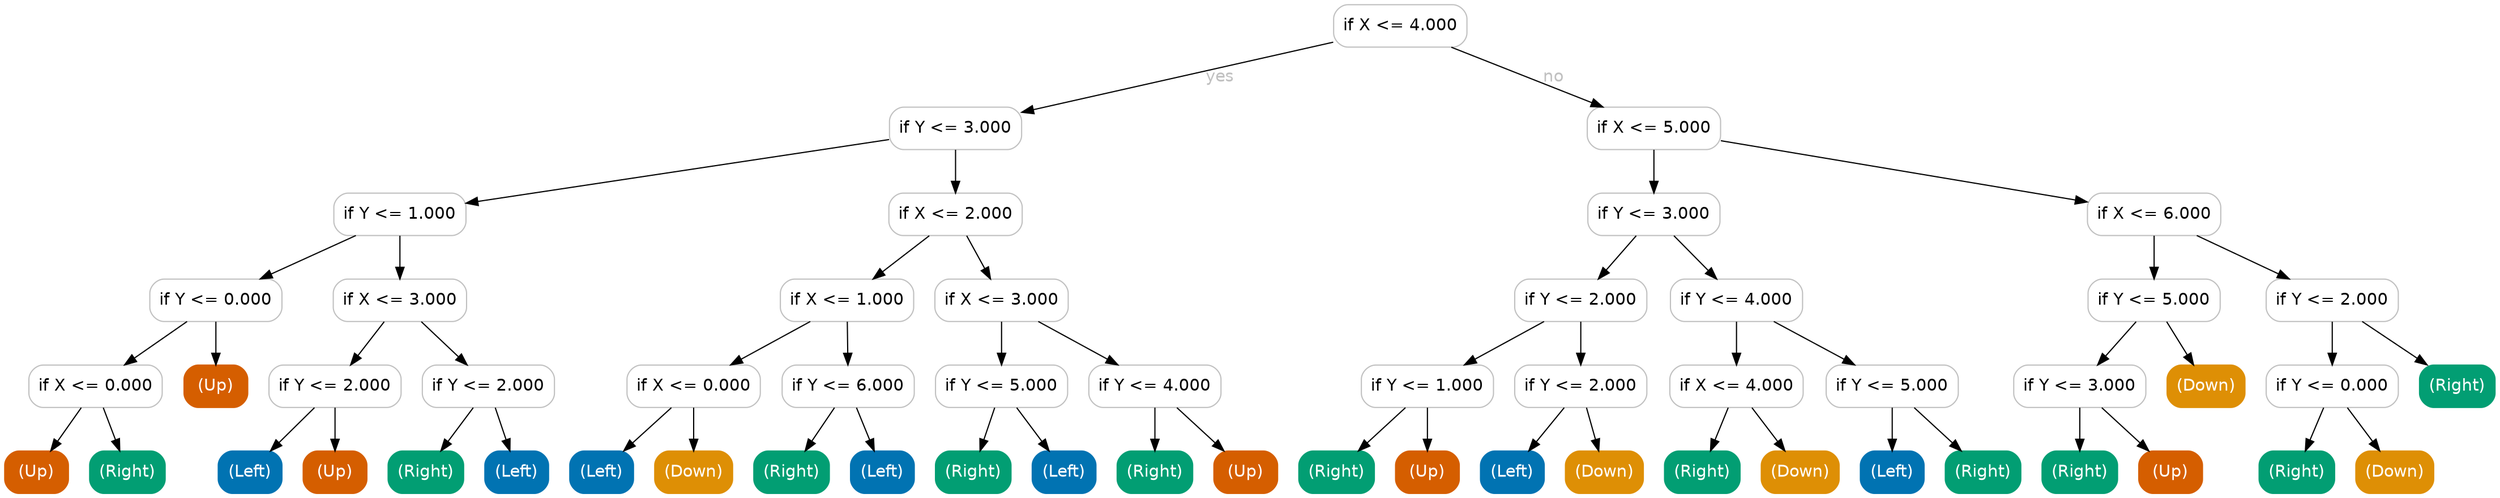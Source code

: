 digraph Tree {
	graph [bb="0,0,2111,415"];
	node [color=gray,
		fillcolor=white,
		fontname=helvetica,
		label="\N",
		shape=box,
		style="filled, rounded"
	];
	edge [fontname=helvetica];
	0	[height=0.5,
		label="if X <= 4.000",
		pos="1183,397",
		width=1.5694];
	1	[height=0.5,
		label="if Y <= 3.000",
		pos="806,310",
		width=1.5556];
	0 -> 1	[fontcolor=gray,
		label=yes,
		lp="1030.5,353.5",
		pos="e,862.08,323.64 1126.2,383.18 1058,367.81 943.92,342.1 871.95,325.87"];
	30	[height=0.5,
		label="if X <= 5.000",
		pos="1398,310",
		width=1.5694];
	0 -> 30	[fontcolor=gray,
		label=no,
		lp="1313,353.5",
		pos="e,1354.8,328.07 1226.2,378.9 1260.6,365.33 1308.7,346.29 1345.3,331.83"];
	2	[height=0.5,
		label="if Y <= 1.000",
		pos="335,237",
		width=1.5556];
	1 -> 2	[fontcolor=gray,
		pos="e,391.04,246.45 749.65,300.51 662.22,287.33 494.27,262.01 401.19,247.98"];
	15	[height=0.5,
		label="if X <= 2.000",
		pos="806,237",
		width=1.5694];
	1 -> 15	[fontcolor=gray,
		pos="e,806,255.03 806,291.81 806,283.79 806,274.05 806,265.07"];
	3	[height=0.5,
		label="if Y <= 0.000",
		pos="179,164",
		width=1.5556];
	2 -> 3	[fontcolor=gray,
		pos="e,216.6,182.11 297.63,218.99 276.09,209.19 248.8,196.77 225.82,186.31"];
	8	[height=0.5,
		label="if X <= 3.000",
		pos="335,164",
		width=1.5694];
	2 -> 8	[fontcolor=gray,
		pos="e,335,182.03 335,218.81 335,210.79 335,201.05 335,192.07"];
	4	[height=0.5,
		label="if X <= 0.000",
		pos="77,91",
		width=1.5694];
	3 -> 4	[fontcolor=gray,
		pos="e,101.59,109.11 154.57,145.99 141.17,136.67 124.37,124.97 109.84,114.86"];
	7	[color="#d55e00",
		fillcolor="#d55e00",
		fontcolor=white,
		height=0.5,
		label="(Up)",
		pos="179,91",
		width=0.75];
	3 -> 7	[fontcolor=gray,
		pos="e,179,109.03 179,145.81 179,137.79 179,128.05 179,119.07"];
	5	[color="#d55e00",
		fillcolor="#d55e00",
		fontcolor=white,
		height=0.5,
		label="(Up)",
		pos="27,18",
		width=0.75];
	4 -> 5	[fontcolor=gray,
		pos="e,38.992,36.029 64.896,72.813 58.878,64.266 51.486,53.769 44.833,44.323"];
	6	[color="#029e73",
		fillcolor="#029e73",
		fontcolor=white,
		height=0.5,
		label="(Right)",
		pos="104,18",
		width=0.88889];
	4 -> 6	[fontcolor=gray,
		pos="e,97.524,36.029 83.536,72.813 86.653,64.615 90.453,54.623 93.928,45.485"];
	9	[height=0.5,
		label="if Y <= 2.000",
		pos="280,91",
		width=1.5556];
	8 -> 9	[fontcolor=gray,
		pos="e,293.19,109.03 321.69,145.81 315,137.18 306.77,126.56 299.39,117.03"];
	12	[height=0.5,
		label="if Y <= 2.000",
		pos="410,91",
		width=1.5556];
	8 -> 12	[fontcolor=gray,
		pos="e,392.01,109.03 353.16,145.81 362.55,136.92 374.18,125.91 384.47,116.17"];
	10	[color="#0173b2",
		fillcolor="#0173b2",
		fontcolor=white,
		height=0.5,
		label="(Left)",
		pos="208,18",
		width=0.75];
	9 -> 10	[fontcolor=gray,
		pos="e,225.27,36.029 262.57,72.813 253.55,63.917 242.39,52.909 232.51,43.172"];
	11	[color="#d55e00",
		fillcolor="#d55e00",
		fontcolor=white,
		height=0.5,
		label="(Up)",
		pos="280,18",
		width=0.75];
	9 -> 11	[fontcolor=gray,
		pos="e,280,36.029 280,72.813 280,64.789 280,55.047 280,46.069"];
	13	[color="#029e73",
		fillcolor="#029e73",
		fontcolor=white,
		height=0.5,
		label="(Right)",
		pos="357,18",
		width=0.88889];
	12 -> 13	[fontcolor=gray,
		pos="e,369.71,36.029 397.17,72.813 390.79,64.266 382.95,53.769 375.9,44.323"];
	14	[color="#0173b2",
		fillcolor="#0173b2",
		fontcolor=white,
		height=0.5,
		label="(Left)",
		pos="434,18",
		width=0.75];
	12 -> 14	[fontcolor=gray,
		pos="e,428.24,36.029 415.81,72.813 418.55,64.702 421.89,54.836 424.95,45.777"];
	16	[height=0.5,
		label="if X <= 1.000",
		pos="714,164",
		width=1.5694];
	15 -> 16	[fontcolor=gray,
		pos="e,736.07,182.03 783.73,218.81 771.86,209.66 757.1,198.26 744.21,188.32"];
	23	[height=0.5,
		label="if X <= 3.000",
		pos="845,164",
		width=1.5694];
	15 -> 23	[fontcolor=gray,
		pos="e,835.65,182.03 815.44,218.81 820.04,210.44 825.67,200.2 830.77,190.9"];
	17	[height=0.5,
		label="if X <= 0.000",
		pos="584,91",
		width=1.5694];
	16 -> 17	[fontcolor=gray,
		pos="e,615.33,109.11 682.86,145.99 665.3,136.4 643.17,124.32 624.3,114.01"];
	20	[height=0.5,
		label="if Y <= 6.000",
		pos="715,91",
		width=1.5556];
	16 -> 20	[fontcolor=gray,
		pos="e,714.76,109.03 714.24,145.81 714.36,137.79 714.49,128.05 714.62,119.07"];
	18	[color="#0173b2",
		fillcolor="#0173b2",
		fontcolor=white,
		height=0.5,
		label="(Left)",
		pos="506,18",
		width=0.75];
	17 -> 18	[fontcolor=gray,
		pos="e,524.71,36.029 565.12,72.813 555.25,63.83 543.02,52.693 532.24,42.886"];
	19	[color="#de8f05",
		fillcolor="#de8f05",
		fontcolor=white,
		height=0.5,
		label="(Down)",
		pos="584,18",
		width=0.91667];
	17 -> 19	[fontcolor=gray,
		pos="e,584,36.029 584,72.813 584,64.789 584,55.047 584,46.069"];
	21	[color="#029e73",
		fillcolor="#029e73",
		fontcolor=white,
		height=0.5,
		label="(Right)",
		pos="667,18",
		width=0.88889];
	20 -> 21	[fontcolor=gray,
		pos="e,678.51,36.029 703.38,72.813 697.6,64.266 690.51,53.769 684.12,44.323"];
	22	[color="#0173b2",
		fillcolor="#0173b2",
		fontcolor=white,
		height=0.5,
		label="(Left)",
		pos="744,18",
		width=0.75];
	20 -> 22	[fontcolor=gray,
		pos="e,737.04,36.029 722.02,72.813 725.37,64.615 729.45,54.623 733.18,45.485"];
	24	[height=0.5,
		label="if Y <= 5.000",
		pos="845,91",
		width=1.5556];
	23 -> 24	[fontcolor=gray,
		pos="e,845,109.03 845,145.81 845,137.79 845,128.05 845,119.07"];
	27	[height=0.5,
		label="if Y <= 4.000",
		pos="975,91",
		width=1.5556];
	23 -> 27	[fontcolor=gray,
		pos="e,943.67,109.11 876.14,145.99 893.7,136.4 915.83,124.32 934.7,114.01"];
	25	[color="#029e73",
		fillcolor="#029e73",
		fontcolor=white,
		height=0.5,
		label="(Right)",
		pos="821,18",
		width=0.88889];
	24 -> 25	[fontcolor=gray,
		pos="e,826.76,36.029 839.19,72.813 836.45,64.702 833.11,54.836 830.05,45.777"];
	26	[color="#0173b2",
		fillcolor="#0173b2",
		fontcolor=white,
		height=0.5,
		label="(Left)",
		pos="898,18",
		width=0.75];
	24 -> 26	[fontcolor=gray,
		pos="e,885.29,36.029 857.83,72.813 864.21,64.266 872.05,53.769 879.1,44.323"];
	28	[color="#029e73",
		fillcolor="#029e73",
		fontcolor=white,
		height=0.5,
		label="(Right)",
		pos="975,18",
		width=0.88889];
	27 -> 28	[fontcolor=gray,
		pos="e,975,36.029 975,72.813 975,64.789 975,55.047 975,46.069"];
	29	[color="#d55e00",
		fillcolor="#d55e00",
		fontcolor=white,
		height=0.5,
		label="(Up)",
		pos="1052,18",
		width=0.75];
	27 -> 29	[fontcolor=gray,
		pos="e,1033.5,36.029 993.64,72.813 1003.4,63.83 1015.5,52.693 1026.1,42.886"];
	31	[height=0.5,
		label="if Y <= 3.000",
		pos="1398,237",
		width=1.5556];
	30 -> 31	[fontcolor=gray,
		pos="e,1398,255.03 1398,291.81 1398,283.79 1398,274.05 1398,265.07"];
	46	[height=0.5,
		label="if X <= 6.000",
		pos="1822,237",
		width=1.5694];
	30 -> 46	[fontcolor=gray,
		pos="e,1765.3,247.5 1454.7,299.5 1532.6,286.46 1672.4,263.06 1755.2,249.19"];
	32	[height=0.5,
		label="if Y <= 2.000",
		pos="1336,164",
		width=1.5556];
	31 -> 32	[fontcolor=gray,
		pos="e,1350.9,182.03 1383,218.81 1375.4,210.09 1366,199.34 1357.6,189.75"];
	39	[height=0.5,
		label="if Y <= 4.000",
		pos="1468,164",
		width=1.5556];
	31 -> 39	[fontcolor=gray,
		pos="e,1451.2,182.03 1414.9,218.81 1423.7,209.92 1434.6,198.91 1444.2,189.17"];
	33	[height=0.5,
		label="if Y <= 1.000",
		pos="1206,91",
		width=1.5556];
	32 -> 33	[fontcolor=gray,
		pos="e,1237.3,109.11 1304.9,145.99 1287.3,136.4 1265.2,124.32 1246.3,114.01"];
	36	[height=0.5,
		label="if Y <= 2.000",
		pos="1336,91",
		width=1.5556];
	32 -> 36	[fontcolor=gray,
		pos="e,1336,109.03 1336,145.81 1336,137.79 1336,128.05 1336,119.07"];
	34	[color="#029e73",
		fillcolor="#029e73",
		fontcolor=white,
		height=0.5,
		label="(Right)",
		pos="1129,18",
		width=0.88889];
	33 -> 34	[fontcolor=gray,
		pos="e,1147.5,36.029 1187.4,72.813 1177.6,63.83 1165.5,52.693 1154.9,42.886"];
	35	[color="#d55e00",
		fillcolor="#d55e00",
		fontcolor=white,
		height=0.5,
		label="(Up)",
		pos="1206,18",
		width=0.75];
	33 -> 35	[fontcolor=gray,
		pos="e,1206,36.029 1206,72.813 1206,64.789 1206,55.047 1206,46.069"];
	37	[color="#0173b2",
		fillcolor="#0173b2",
		fontcolor=white,
		height=0.5,
		label="(Left)",
		pos="1278,18",
		width=0.75];
	36 -> 37	[fontcolor=gray,
		pos="e,1291.9,36.029 1322,72.813 1314.9,64.179 1306.2,53.555 1298.5,44.034"];
	38	[color="#de8f05",
		fillcolor="#de8f05",
		fontcolor=white,
		height=0.5,
		label="(Down)",
		pos="1356,18",
		width=0.91667];
	36 -> 38	[fontcolor=gray,
		pos="e,1351.2,36.029 1340.8,72.813 1343.1,64.702 1345.9,54.836 1348.5,45.777"];
	40	[height=0.5,
		label="if X <= 4.000",
		pos="1468,91",
		width=1.5694];
	39 -> 40	[fontcolor=gray,
		pos="e,1468,109.03 1468,145.81 1468,137.79 1468,128.05 1468,119.07"];
	43	[height=0.5,
		label="if Y <= 5.000",
		pos="1600,91",
		width=1.5556];
	39 -> 43	[fontcolor=gray,
		pos="e,1568.2,109.11 1499.6,145.99 1517.5,136.36 1540.1,124.21 1559.3,113.87"];
	41	[color="#029e73",
		fillcolor="#029e73",
		fontcolor=white,
		height=0.5,
		label="(Right)",
		pos="1439,18",
		width=0.88889];
	40 -> 41	[fontcolor=gray,
		pos="e,1446,36.029 1461,72.813 1457.6,64.615 1453.6,54.623 1449.8,45.485"];
	42	[color="#de8f05",
		fillcolor="#de8f05",
		fontcolor=white,
		height=0.5,
		label="(Down)",
		pos="1522,18",
		width=0.91667];
	40 -> 42	[fontcolor=gray,
		pos="e,1509,36.029 1481.1,72.813 1487.6,64.179 1495.7,53.555 1503,44.034"];
	44	[color="#0173b2",
		fillcolor="#0173b2",
		fontcolor=white,
		height=0.5,
		label="(Left)",
		pos="1600,18",
		width=0.75];
	43 -> 44	[fontcolor=gray,
		pos="e,1600,36.029 1600,72.813 1600,64.789 1600,55.047 1600,46.069"];
	45	[color="#029e73",
		fillcolor="#029e73",
		fontcolor=white,
		height=0.5,
		label="(Right)",
		pos="1677,18",
		width=0.88889];
	43 -> 45	[fontcolor=gray,
		pos="e,1658.5,36.029 1618.6,72.813 1628.4,63.83 1640.5,52.693 1651.1,42.886"];
	47	[height=0.5,
		label="if Y <= 5.000",
		pos="1822,164",
		width=1.5556];
	46 -> 47	[fontcolor=gray,
		pos="e,1822,182.03 1822,218.81 1822,210.79 1822,201.05 1822,192.07"];
	52	[height=0.5,
		label="if Y <= 2.000",
		pos="1973,164",
		width=1.5556];
	46 -> 52	[fontcolor=gray,
		pos="e,1936.6,182.11 1858.2,218.99 1878.9,209.23 1905.2,196.88 1927.4,186.45"];
	48	[height=0.5,
		label="if Y <= 3.000",
		pos="1759,91",
		width=1.5556];
	47 -> 48	[fontcolor=gray,
		pos="e,1774.1,109.03 1806.7,145.81 1799,137.09 1789.5,126.34 1781,116.75"];
	51	[color="#de8f05",
		fillcolor="#de8f05",
		fontcolor=white,
		height=0.5,
		label="(Down)",
		pos="1866,91",
		width=0.91667];
	47 -> 51	[fontcolor=gray,
		pos="e,1855.4,109.03 1832.7,145.81 1837.9,137.35 1844.3,126.98 1850.1,117.61"];
	49	[color="#029e73",
		fillcolor="#029e73",
		fontcolor=white,
		height=0.5,
		label="(Right)",
		pos="1759,18",
		width=0.88889];
	48 -> 49	[fontcolor=gray,
		pos="e,1759,36.029 1759,72.813 1759,64.789 1759,55.047 1759,46.069"];
	50	[color="#d55e00",
		fillcolor="#d55e00",
		fontcolor=white,
		height=0.5,
		label="(Up)",
		pos="1836,18",
		width=0.75];
	48 -> 50	[fontcolor=gray,
		pos="e,1817.5,36.029 1777.6,72.813 1787.4,63.83 1799.5,52.693 1810.1,42.886"];
	53	[height=0.5,
		label="if Y <= 0.000",
		pos="1973,91",
		width=1.5556];
	52 -> 53	[fontcolor=gray,
		pos="e,1973,109.03 1973,145.81 1973,137.79 1973,128.05 1973,119.07"];
	56	[color="#029e73",
		fillcolor="#029e73",
		fontcolor=white,
		height=0.5,
		label="(Right)",
		pos="2079,91",
		width=0.88889];
	52 -> 56	[fontcolor=gray,
		pos="e,2053.5,109.11 1998.4,145.99 2012.3,136.67 2029.8,124.97 2044.9,114.86"];
	54	[color="#029e73",
		fillcolor="#029e73",
		fontcolor=white,
		height=0.5,
		label="(Right)",
		pos="1943,18",
		width=0.88889];
	53 -> 54	[fontcolor=gray,
		pos="e,1950.2,36.029 1965.7,72.813 1962.3,64.615 1958.1,54.623 1954.2,45.485"];
	55	[color="#de8f05",
		fillcolor="#de8f05",
		fontcolor=white,
		height=0.5,
		label="(Down)",
		pos="2026,18",
		width=0.91667];
	53 -> 55	[fontcolor=gray,
		pos="e,2013.3,36.029 1985.8,72.813 1992.2,64.266 2000,53.769 2007.1,44.323"];
}
